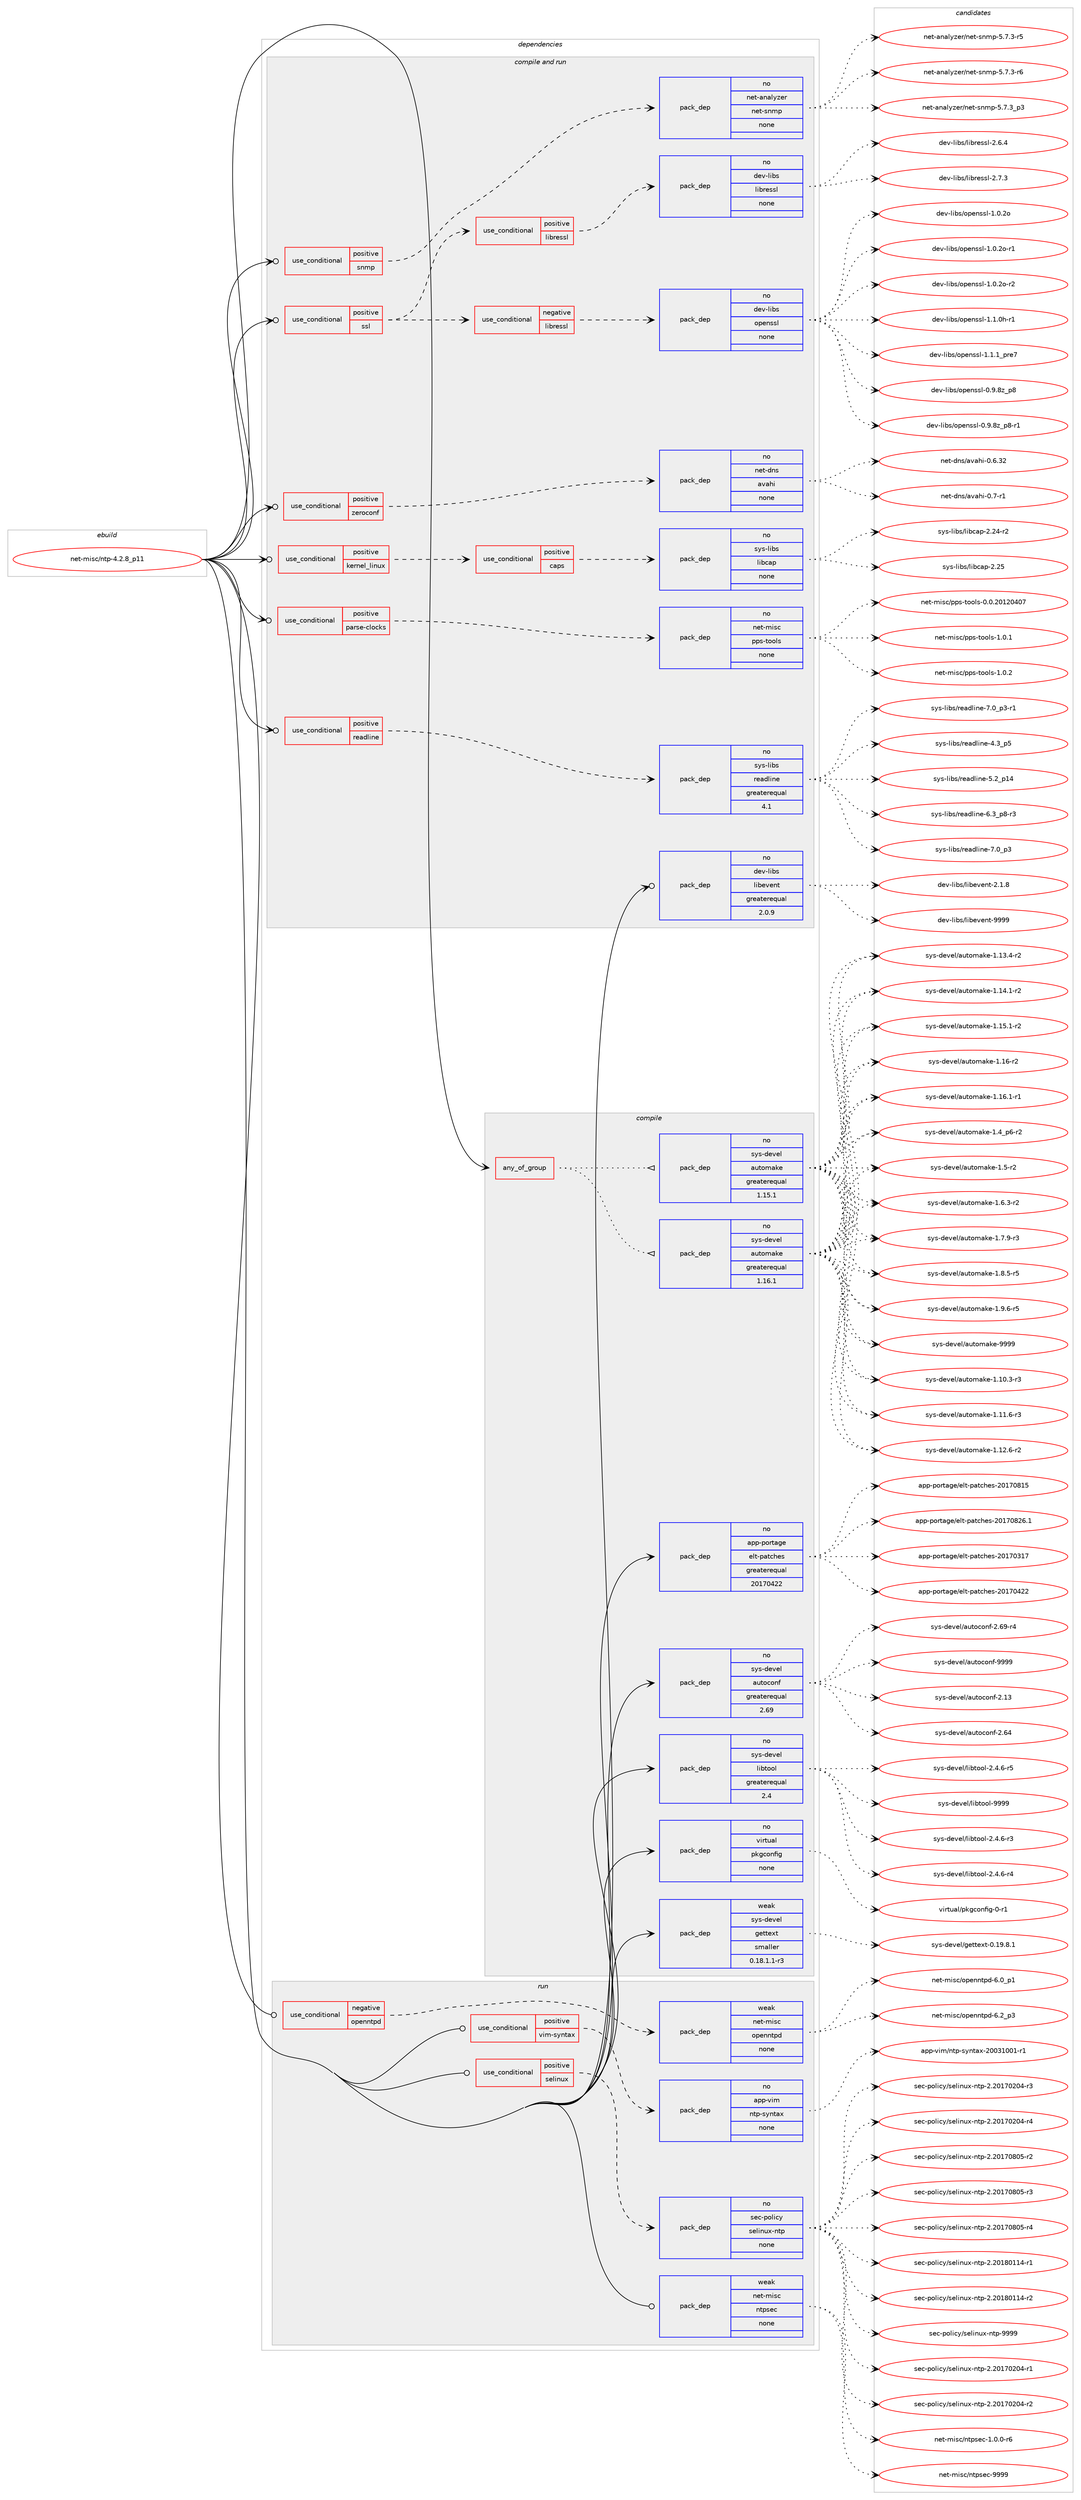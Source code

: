 digraph prolog {

# *************
# Graph options
# *************

newrank=true;
concentrate=true;
compound=true;
graph [rankdir=LR,fontname=Helvetica,fontsize=10,ranksep=1.5];#, ranksep=2.5, nodesep=0.2];
edge  [arrowhead=vee];
node  [fontname=Helvetica,fontsize=10];

# **********
# The ebuild
# **********

subgraph cluster_leftcol {
color=gray;
rank=same;
label=<<i>ebuild</i>>;
id [label="net-misc/ntp-4.2.8_p11", color=red, width=4, href="../net-misc/ntp-4.2.8_p11.svg"];
}

# ****************
# The dependencies
# ****************

subgraph cluster_midcol {
color=gray;
label=<<i>dependencies</i>>;
subgraph cluster_compile {
fillcolor="#eeeeee";
style=filled;
label=<<i>compile</i>>;
subgraph any11 {
dependency625 [label=<<TABLE BORDER="0" CELLBORDER="1" CELLSPACING="0" CELLPADDING="4"><TR><TD CELLPADDING="10">any_of_group</TD></TR></TABLE>>, shape=none, color=red];subgraph pack446 {
dependency626 [label=<<TABLE BORDER="0" CELLBORDER="1" CELLSPACING="0" CELLPADDING="4" WIDTH="220"><TR><TD ROWSPAN="6" CELLPADDING="30">pack_dep</TD></TR><TR><TD WIDTH="110">no</TD></TR><TR><TD>sys-devel</TD></TR><TR><TD>automake</TD></TR><TR><TD>greaterequal</TD></TR><TR><TD>1.16.1</TD></TR></TABLE>>, shape=none, color=blue];
}
dependency625:e -> dependency626:w [weight=20,style="dotted",arrowhead="oinv"];
subgraph pack447 {
dependency627 [label=<<TABLE BORDER="0" CELLBORDER="1" CELLSPACING="0" CELLPADDING="4" WIDTH="220"><TR><TD ROWSPAN="6" CELLPADDING="30">pack_dep</TD></TR><TR><TD WIDTH="110">no</TD></TR><TR><TD>sys-devel</TD></TR><TR><TD>automake</TD></TR><TR><TD>greaterequal</TD></TR><TR><TD>1.15.1</TD></TR></TABLE>>, shape=none, color=blue];
}
dependency625:e -> dependency627:w [weight=20,style="dotted",arrowhead="oinv"];
}
id:e -> dependency625:w [weight=20,style="solid",arrowhead="vee"];
subgraph pack448 {
dependency628 [label=<<TABLE BORDER="0" CELLBORDER="1" CELLSPACING="0" CELLPADDING="4" WIDTH="220"><TR><TD ROWSPAN="6" CELLPADDING="30">pack_dep</TD></TR><TR><TD WIDTH="110">no</TD></TR><TR><TD>app-portage</TD></TR><TR><TD>elt-patches</TD></TR><TR><TD>greaterequal</TD></TR><TR><TD>20170422</TD></TR></TABLE>>, shape=none, color=blue];
}
id:e -> dependency628:w [weight=20,style="solid",arrowhead="vee"];
subgraph pack449 {
dependency629 [label=<<TABLE BORDER="0" CELLBORDER="1" CELLSPACING="0" CELLPADDING="4" WIDTH="220"><TR><TD ROWSPAN="6" CELLPADDING="30">pack_dep</TD></TR><TR><TD WIDTH="110">no</TD></TR><TR><TD>sys-devel</TD></TR><TR><TD>autoconf</TD></TR><TR><TD>greaterequal</TD></TR><TR><TD>2.69</TD></TR></TABLE>>, shape=none, color=blue];
}
id:e -> dependency629:w [weight=20,style="solid",arrowhead="vee"];
subgraph pack450 {
dependency630 [label=<<TABLE BORDER="0" CELLBORDER="1" CELLSPACING="0" CELLPADDING="4" WIDTH="220"><TR><TD ROWSPAN="6" CELLPADDING="30">pack_dep</TD></TR><TR><TD WIDTH="110">no</TD></TR><TR><TD>sys-devel</TD></TR><TR><TD>libtool</TD></TR><TR><TD>greaterequal</TD></TR><TR><TD>2.4</TD></TR></TABLE>>, shape=none, color=blue];
}
id:e -> dependency630:w [weight=20,style="solid",arrowhead="vee"];
subgraph pack451 {
dependency631 [label=<<TABLE BORDER="0" CELLBORDER="1" CELLSPACING="0" CELLPADDING="4" WIDTH="220"><TR><TD ROWSPAN="6" CELLPADDING="30">pack_dep</TD></TR><TR><TD WIDTH="110">no</TD></TR><TR><TD>virtual</TD></TR><TR><TD>pkgconfig</TD></TR><TR><TD>none</TD></TR><TR><TD></TD></TR></TABLE>>, shape=none, color=blue];
}
id:e -> dependency631:w [weight=20,style="solid",arrowhead="vee"];
subgraph pack452 {
dependency632 [label=<<TABLE BORDER="0" CELLBORDER="1" CELLSPACING="0" CELLPADDING="4" WIDTH="220"><TR><TD ROWSPAN="6" CELLPADDING="30">pack_dep</TD></TR><TR><TD WIDTH="110">weak</TD></TR><TR><TD>sys-devel</TD></TR><TR><TD>gettext</TD></TR><TR><TD>smaller</TD></TR><TR><TD>0.18.1.1-r3</TD></TR></TABLE>>, shape=none, color=blue];
}
id:e -> dependency632:w [weight=20,style="solid",arrowhead="vee"];
}
subgraph cluster_compileandrun {
fillcolor="#eeeeee";
style=filled;
label=<<i>compile and run</i>>;
subgraph cond170 {
dependency633 [label=<<TABLE BORDER="0" CELLBORDER="1" CELLSPACING="0" CELLPADDING="4"><TR><TD ROWSPAN="3" CELLPADDING="10">use_conditional</TD></TR><TR><TD>positive</TD></TR><TR><TD>kernel_linux</TD></TR></TABLE>>, shape=none, color=red];
subgraph cond171 {
dependency634 [label=<<TABLE BORDER="0" CELLBORDER="1" CELLSPACING="0" CELLPADDING="4"><TR><TD ROWSPAN="3" CELLPADDING="10">use_conditional</TD></TR><TR><TD>positive</TD></TR><TR><TD>caps</TD></TR></TABLE>>, shape=none, color=red];
subgraph pack453 {
dependency635 [label=<<TABLE BORDER="0" CELLBORDER="1" CELLSPACING="0" CELLPADDING="4" WIDTH="220"><TR><TD ROWSPAN="6" CELLPADDING="30">pack_dep</TD></TR><TR><TD WIDTH="110">no</TD></TR><TR><TD>sys-libs</TD></TR><TR><TD>libcap</TD></TR><TR><TD>none</TD></TR><TR><TD></TD></TR></TABLE>>, shape=none, color=blue];
}
dependency634:e -> dependency635:w [weight=20,style="dashed",arrowhead="vee"];
}
dependency633:e -> dependency634:w [weight=20,style="dashed",arrowhead="vee"];
}
id:e -> dependency633:w [weight=20,style="solid",arrowhead="odotvee"];
subgraph cond172 {
dependency636 [label=<<TABLE BORDER="0" CELLBORDER="1" CELLSPACING="0" CELLPADDING="4"><TR><TD ROWSPAN="3" CELLPADDING="10">use_conditional</TD></TR><TR><TD>positive</TD></TR><TR><TD>parse-clocks</TD></TR></TABLE>>, shape=none, color=red];
subgraph pack454 {
dependency637 [label=<<TABLE BORDER="0" CELLBORDER="1" CELLSPACING="0" CELLPADDING="4" WIDTH="220"><TR><TD ROWSPAN="6" CELLPADDING="30">pack_dep</TD></TR><TR><TD WIDTH="110">no</TD></TR><TR><TD>net-misc</TD></TR><TR><TD>pps-tools</TD></TR><TR><TD>none</TD></TR><TR><TD></TD></TR></TABLE>>, shape=none, color=blue];
}
dependency636:e -> dependency637:w [weight=20,style="dashed",arrowhead="vee"];
}
id:e -> dependency636:w [weight=20,style="solid",arrowhead="odotvee"];
subgraph cond173 {
dependency638 [label=<<TABLE BORDER="0" CELLBORDER="1" CELLSPACING="0" CELLPADDING="4"><TR><TD ROWSPAN="3" CELLPADDING="10">use_conditional</TD></TR><TR><TD>positive</TD></TR><TR><TD>readline</TD></TR></TABLE>>, shape=none, color=red];
subgraph pack455 {
dependency639 [label=<<TABLE BORDER="0" CELLBORDER="1" CELLSPACING="0" CELLPADDING="4" WIDTH="220"><TR><TD ROWSPAN="6" CELLPADDING="30">pack_dep</TD></TR><TR><TD WIDTH="110">no</TD></TR><TR><TD>sys-libs</TD></TR><TR><TD>readline</TD></TR><TR><TD>greaterequal</TD></TR><TR><TD>4.1</TD></TR></TABLE>>, shape=none, color=blue];
}
dependency638:e -> dependency639:w [weight=20,style="dashed",arrowhead="vee"];
}
id:e -> dependency638:w [weight=20,style="solid",arrowhead="odotvee"];
subgraph cond174 {
dependency640 [label=<<TABLE BORDER="0" CELLBORDER="1" CELLSPACING="0" CELLPADDING="4"><TR><TD ROWSPAN="3" CELLPADDING="10">use_conditional</TD></TR><TR><TD>positive</TD></TR><TR><TD>snmp</TD></TR></TABLE>>, shape=none, color=red];
subgraph pack456 {
dependency641 [label=<<TABLE BORDER="0" CELLBORDER="1" CELLSPACING="0" CELLPADDING="4" WIDTH="220"><TR><TD ROWSPAN="6" CELLPADDING="30">pack_dep</TD></TR><TR><TD WIDTH="110">no</TD></TR><TR><TD>net-analyzer</TD></TR><TR><TD>net-snmp</TD></TR><TR><TD>none</TD></TR><TR><TD></TD></TR></TABLE>>, shape=none, color=blue];
}
dependency640:e -> dependency641:w [weight=20,style="dashed",arrowhead="vee"];
}
id:e -> dependency640:w [weight=20,style="solid",arrowhead="odotvee"];
subgraph cond175 {
dependency642 [label=<<TABLE BORDER="0" CELLBORDER="1" CELLSPACING="0" CELLPADDING="4"><TR><TD ROWSPAN="3" CELLPADDING="10">use_conditional</TD></TR><TR><TD>positive</TD></TR><TR><TD>ssl</TD></TR></TABLE>>, shape=none, color=red];
subgraph cond176 {
dependency643 [label=<<TABLE BORDER="0" CELLBORDER="1" CELLSPACING="0" CELLPADDING="4"><TR><TD ROWSPAN="3" CELLPADDING="10">use_conditional</TD></TR><TR><TD>negative</TD></TR><TR><TD>libressl</TD></TR></TABLE>>, shape=none, color=red];
subgraph pack457 {
dependency644 [label=<<TABLE BORDER="0" CELLBORDER="1" CELLSPACING="0" CELLPADDING="4" WIDTH="220"><TR><TD ROWSPAN="6" CELLPADDING="30">pack_dep</TD></TR><TR><TD WIDTH="110">no</TD></TR><TR><TD>dev-libs</TD></TR><TR><TD>openssl</TD></TR><TR><TD>none</TD></TR><TR><TD></TD></TR></TABLE>>, shape=none, color=blue];
}
dependency643:e -> dependency644:w [weight=20,style="dashed",arrowhead="vee"];
}
dependency642:e -> dependency643:w [weight=20,style="dashed",arrowhead="vee"];
subgraph cond177 {
dependency645 [label=<<TABLE BORDER="0" CELLBORDER="1" CELLSPACING="0" CELLPADDING="4"><TR><TD ROWSPAN="3" CELLPADDING="10">use_conditional</TD></TR><TR><TD>positive</TD></TR><TR><TD>libressl</TD></TR></TABLE>>, shape=none, color=red];
subgraph pack458 {
dependency646 [label=<<TABLE BORDER="0" CELLBORDER="1" CELLSPACING="0" CELLPADDING="4" WIDTH="220"><TR><TD ROWSPAN="6" CELLPADDING="30">pack_dep</TD></TR><TR><TD WIDTH="110">no</TD></TR><TR><TD>dev-libs</TD></TR><TR><TD>libressl</TD></TR><TR><TD>none</TD></TR><TR><TD></TD></TR></TABLE>>, shape=none, color=blue];
}
dependency645:e -> dependency646:w [weight=20,style="dashed",arrowhead="vee"];
}
dependency642:e -> dependency645:w [weight=20,style="dashed",arrowhead="vee"];
}
id:e -> dependency642:w [weight=20,style="solid",arrowhead="odotvee"];
subgraph cond178 {
dependency647 [label=<<TABLE BORDER="0" CELLBORDER="1" CELLSPACING="0" CELLPADDING="4"><TR><TD ROWSPAN="3" CELLPADDING="10">use_conditional</TD></TR><TR><TD>positive</TD></TR><TR><TD>zeroconf</TD></TR></TABLE>>, shape=none, color=red];
subgraph pack459 {
dependency648 [label=<<TABLE BORDER="0" CELLBORDER="1" CELLSPACING="0" CELLPADDING="4" WIDTH="220"><TR><TD ROWSPAN="6" CELLPADDING="30">pack_dep</TD></TR><TR><TD WIDTH="110">no</TD></TR><TR><TD>net-dns</TD></TR><TR><TD>avahi</TD></TR><TR><TD>none</TD></TR><TR><TD></TD></TR></TABLE>>, shape=none, color=blue];
}
dependency647:e -> dependency648:w [weight=20,style="dashed",arrowhead="vee"];
}
id:e -> dependency647:w [weight=20,style="solid",arrowhead="odotvee"];
subgraph pack460 {
dependency649 [label=<<TABLE BORDER="0" CELLBORDER="1" CELLSPACING="0" CELLPADDING="4" WIDTH="220"><TR><TD ROWSPAN="6" CELLPADDING="30">pack_dep</TD></TR><TR><TD WIDTH="110">no</TD></TR><TR><TD>dev-libs</TD></TR><TR><TD>libevent</TD></TR><TR><TD>greaterequal</TD></TR><TR><TD>2.0.9</TD></TR></TABLE>>, shape=none, color=blue];
}
id:e -> dependency649:w [weight=20,style="solid",arrowhead="odotvee"];
}
subgraph cluster_run {
fillcolor="#eeeeee";
style=filled;
label=<<i>run</i>>;
subgraph cond179 {
dependency650 [label=<<TABLE BORDER="0" CELLBORDER="1" CELLSPACING="0" CELLPADDING="4"><TR><TD ROWSPAN="3" CELLPADDING="10">use_conditional</TD></TR><TR><TD>negative</TD></TR><TR><TD>openntpd</TD></TR></TABLE>>, shape=none, color=red];
subgraph pack461 {
dependency651 [label=<<TABLE BORDER="0" CELLBORDER="1" CELLSPACING="0" CELLPADDING="4" WIDTH="220"><TR><TD ROWSPAN="6" CELLPADDING="30">pack_dep</TD></TR><TR><TD WIDTH="110">weak</TD></TR><TR><TD>net-misc</TD></TR><TR><TD>openntpd</TD></TR><TR><TD>none</TD></TR><TR><TD></TD></TR></TABLE>>, shape=none, color=blue];
}
dependency650:e -> dependency651:w [weight=20,style="dashed",arrowhead="vee"];
}
id:e -> dependency650:w [weight=20,style="solid",arrowhead="odot"];
subgraph cond180 {
dependency652 [label=<<TABLE BORDER="0" CELLBORDER="1" CELLSPACING="0" CELLPADDING="4"><TR><TD ROWSPAN="3" CELLPADDING="10">use_conditional</TD></TR><TR><TD>positive</TD></TR><TR><TD>selinux</TD></TR></TABLE>>, shape=none, color=red];
subgraph pack462 {
dependency653 [label=<<TABLE BORDER="0" CELLBORDER="1" CELLSPACING="0" CELLPADDING="4" WIDTH="220"><TR><TD ROWSPAN="6" CELLPADDING="30">pack_dep</TD></TR><TR><TD WIDTH="110">no</TD></TR><TR><TD>sec-policy</TD></TR><TR><TD>selinux-ntp</TD></TR><TR><TD>none</TD></TR><TR><TD></TD></TR></TABLE>>, shape=none, color=blue];
}
dependency652:e -> dependency653:w [weight=20,style="dashed",arrowhead="vee"];
}
id:e -> dependency652:w [weight=20,style="solid",arrowhead="odot"];
subgraph cond181 {
dependency654 [label=<<TABLE BORDER="0" CELLBORDER="1" CELLSPACING="0" CELLPADDING="4"><TR><TD ROWSPAN="3" CELLPADDING="10">use_conditional</TD></TR><TR><TD>positive</TD></TR><TR><TD>vim-syntax</TD></TR></TABLE>>, shape=none, color=red];
subgraph pack463 {
dependency655 [label=<<TABLE BORDER="0" CELLBORDER="1" CELLSPACING="0" CELLPADDING="4" WIDTH="220"><TR><TD ROWSPAN="6" CELLPADDING="30">pack_dep</TD></TR><TR><TD WIDTH="110">no</TD></TR><TR><TD>app-vim</TD></TR><TR><TD>ntp-syntax</TD></TR><TR><TD>none</TD></TR><TR><TD></TD></TR></TABLE>>, shape=none, color=blue];
}
dependency654:e -> dependency655:w [weight=20,style="dashed",arrowhead="vee"];
}
id:e -> dependency654:w [weight=20,style="solid",arrowhead="odot"];
subgraph pack464 {
dependency656 [label=<<TABLE BORDER="0" CELLBORDER="1" CELLSPACING="0" CELLPADDING="4" WIDTH="220"><TR><TD ROWSPAN="6" CELLPADDING="30">pack_dep</TD></TR><TR><TD WIDTH="110">weak</TD></TR><TR><TD>net-misc</TD></TR><TR><TD>ntpsec</TD></TR><TR><TD>none</TD></TR><TR><TD></TD></TR></TABLE>>, shape=none, color=blue];
}
id:e -> dependency656:w [weight=20,style="solid",arrowhead="odot"];
}
}

# **************
# The candidates
# **************

subgraph cluster_choices {
rank=same;
color=gray;
label=<<i>candidates</i>>;

subgraph choice446 {
color=black;
nodesep=1;
choice11512111545100101118101108479711711611110997107101454946494846514511451 [label="sys-devel/automake-1.10.3-r3", color=red, width=4,href="../sys-devel/automake-1.10.3-r3.svg"];
choice11512111545100101118101108479711711611110997107101454946494946544511451 [label="sys-devel/automake-1.11.6-r3", color=red, width=4,href="../sys-devel/automake-1.11.6-r3.svg"];
choice11512111545100101118101108479711711611110997107101454946495046544511450 [label="sys-devel/automake-1.12.6-r2", color=red, width=4,href="../sys-devel/automake-1.12.6-r2.svg"];
choice11512111545100101118101108479711711611110997107101454946495146524511450 [label="sys-devel/automake-1.13.4-r2", color=red, width=4,href="../sys-devel/automake-1.13.4-r2.svg"];
choice11512111545100101118101108479711711611110997107101454946495246494511450 [label="sys-devel/automake-1.14.1-r2", color=red, width=4,href="../sys-devel/automake-1.14.1-r2.svg"];
choice11512111545100101118101108479711711611110997107101454946495346494511450 [label="sys-devel/automake-1.15.1-r2", color=red, width=4,href="../sys-devel/automake-1.15.1-r2.svg"];
choice1151211154510010111810110847971171161111099710710145494649544511450 [label="sys-devel/automake-1.16-r2", color=red, width=4,href="../sys-devel/automake-1.16-r2.svg"];
choice11512111545100101118101108479711711611110997107101454946495446494511449 [label="sys-devel/automake-1.16.1-r1", color=red, width=4,href="../sys-devel/automake-1.16.1-r1.svg"];
choice115121115451001011181011084797117116111109971071014549465295112544511450 [label="sys-devel/automake-1.4_p6-r2", color=red, width=4,href="../sys-devel/automake-1.4_p6-r2.svg"];
choice11512111545100101118101108479711711611110997107101454946534511450 [label="sys-devel/automake-1.5-r2", color=red, width=4,href="../sys-devel/automake-1.5-r2.svg"];
choice115121115451001011181011084797117116111109971071014549465446514511450 [label="sys-devel/automake-1.6.3-r2", color=red, width=4,href="../sys-devel/automake-1.6.3-r2.svg"];
choice115121115451001011181011084797117116111109971071014549465546574511451 [label="sys-devel/automake-1.7.9-r3", color=red, width=4,href="../sys-devel/automake-1.7.9-r3.svg"];
choice115121115451001011181011084797117116111109971071014549465646534511453 [label="sys-devel/automake-1.8.5-r5", color=red, width=4,href="../sys-devel/automake-1.8.5-r5.svg"];
choice115121115451001011181011084797117116111109971071014549465746544511453 [label="sys-devel/automake-1.9.6-r5", color=red, width=4,href="../sys-devel/automake-1.9.6-r5.svg"];
choice115121115451001011181011084797117116111109971071014557575757 [label="sys-devel/automake-9999", color=red, width=4,href="../sys-devel/automake-9999.svg"];
dependency626:e -> choice11512111545100101118101108479711711611110997107101454946494846514511451:w [style=dotted,weight="100"];
dependency626:e -> choice11512111545100101118101108479711711611110997107101454946494946544511451:w [style=dotted,weight="100"];
dependency626:e -> choice11512111545100101118101108479711711611110997107101454946495046544511450:w [style=dotted,weight="100"];
dependency626:e -> choice11512111545100101118101108479711711611110997107101454946495146524511450:w [style=dotted,weight="100"];
dependency626:e -> choice11512111545100101118101108479711711611110997107101454946495246494511450:w [style=dotted,weight="100"];
dependency626:e -> choice11512111545100101118101108479711711611110997107101454946495346494511450:w [style=dotted,weight="100"];
dependency626:e -> choice1151211154510010111810110847971171161111099710710145494649544511450:w [style=dotted,weight="100"];
dependency626:e -> choice11512111545100101118101108479711711611110997107101454946495446494511449:w [style=dotted,weight="100"];
dependency626:e -> choice115121115451001011181011084797117116111109971071014549465295112544511450:w [style=dotted,weight="100"];
dependency626:e -> choice11512111545100101118101108479711711611110997107101454946534511450:w [style=dotted,weight="100"];
dependency626:e -> choice115121115451001011181011084797117116111109971071014549465446514511450:w [style=dotted,weight="100"];
dependency626:e -> choice115121115451001011181011084797117116111109971071014549465546574511451:w [style=dotted,weight="100"];
dependency626:e -> choice115121115451001011181011084797117116111109971071014549465646534511453:w [style=dotted,weight="100"];
dependency626:e -> choice115121115451001011181011084797117116111109971071014549465746544511453:w [style=dotted,weight="100"];
dependency626:e -> choice115121115451001011181011084797117116111109971071014557575757:w [style=dotted,weight="100"];
}
subgraph choice447 {
color=black;
nodesep=1;
choice11512111545100101118101108479711711611110997107101454946494846514511451 [label="sys-devel/automake-1.10.3-r3", color=red, width=4,href="../sys-devel/automake-1.10.3-r3.svg"];
choice11512111545100101118101108479711711611110997107101454946494946544511451 [label="sys-devel/automake-1.11.6-r3", color=red, width=4,href="../sys-devel/automake-1.11.6-r3.svg"];
choice11512111545100101118101108479711711611110997107101454946495046544511450 [label="sys-devel/automake-1.12.6-r2", color=red, width=4,href="../sys-devel/automake-1.12.6-r2.svg"];
choice11512111545100101118101108479711711611110997107101454946495146524511450 [label="sys-devel/automake-1.13.4-r2", color=red, width=4,href="../sys-devel/automake-1.13.4-r2.svg"];
choice11512111545100101118101108479711711611110997107101454946495246494511450 [label="sys-devel/automake-1.14.1-r2", color=red, width=4,href="../sys-devel/automake-1.14.1-r2.svg"];
choice11512111545100101118101108479711711611110997107101454946495346494511450 [label="sys-devel/automake-1.15.1-r2", color=red, width=4,href="../sys-devel/automake-1.15.1-r2.svg"];
choice1151211154510010111810110847971171161111099710710145494649544511450 [label="sys-devel/automake-1.16-r2", color=red, width=4,href="../sys-devel/automake-1.16-r2.svg"];
choice11512111545100101118101108479711711611110997107101454946495446494511449 [label="sys-devel/automake-1.16.1-r1", color=red, width=4,href="../sys-devel/automake-1.16.1-r1.svg"];
choice115121115451001011181011084797117116111109971071014549465295112544511450 [label="sys-devel/automake-1.4_p6-r2", color=red, width=4,href="../sys-devel/automake-1.4_p6-r2.svg"];
choice11512111545100101118101108479711711611110997107101454946534511450 [label="sys-devel/automake-1.5-r2", color=red, width=4,href="../sys-devel/automake-1.5-r2.svg"];
choice115121115451001011181011084797117116111109971071014549465446514511450 [label="sys-devel/automake-1.6.3-r2", color=red, width=4,href="../sys-devel/automake-1.6.3-r2.svg"];
choice115121115451001011181011084797117116111109971071014549465546574511451 [label="sys-devel/automake-1.7.9-r3", color=red, width=4,href="../sys-devel/automake-1.7.9-r3.svg"];
choice115121115451001011181011084797117116111109971071014549465646534511453 [label="sys-devel/automake-1.8.5-r5", color=red, width=4,href="../sys-devel/automake-1.8.5-r5.svg"];
choice115121115451001011181011084797117116111109971071014549465746544511453 [label="sys-devel/automake-1.9.6-r5", color=red, width=4,href="../sys-devel/automake-1.9.6-r5.svg"];
choice115121115451001011181011084797117116111109971071014557575757 [label="sys-devel/automake-9999", color=red, width=4,href="../sys-devel/automake-9999.svg"];
dependency627:e -> choice11512111545100101118101108479711711611110997107101454946494846514511451:w [style=dotted,weight="100"];
dependency627:e -> choice11512111545100101118101108479711711611110997107101454946494946544511451:w [style=dotted,weight="100"];
dependency627:e -> choice11512111545100101118101108479711711611110997107101454946495046544511450:w [style=dotted,weight="100"];
dependency627:e -> choice11512111545100101118101108479711711611110997107101454946495146524511450:w [style=dotted,weight="100"];
dependency627:e -> choice11512111545100101118101108479711711611110997107101454946495246494511450:w [style=dotted,weight="100"];
dependency627:e -> choice11512111545100101118101108479711711611110997107101454946495346494511450:w [style=dotted,weight="100"];
dependency627:e -> choice1151211154510010111810110847971171161111099710710145494649544511450:w [style=dotted,weight="100"];
dependency627:e -> choice11512111545100101118101108479711711611110997107101454946495446494511449:w [style=dotted,weight="100"];
dependency627:e -> choice115121115451001011181011084797117116111109971071014549465295112544511450:w [style=dotted,weight="100"];
dependency627:e -> choice11512111545100101118101108479711711611110997107101454946534511450:w [style=dotted,weight="100"];
dependency627:e -> choice115121115451001011181011084797117116111109971071014549465446514511450:w [style=dotted,weight="100"];
dependency627:e -> choice115121115451001011181011084797117116111109971071014549465546574511451:w [style=dotted,weight="100"];
dependency627:e -> choice115121115451001011181011084797117116111109971071014549465646534511453:w [style=dotted,weight="100"];
dependency627:e -> choice115121115451001011181011084797117116111109971071014549465746544511453:w [style=dotted,weight="100"];
dependency627:e -> choice115121115451001011181011084797117116111109971071014557575757:w [style=dotted,weight="100"];
}
subgraph choice448 {
color=black;
nodesep=1;
choice97112112451121111141169710310147101108116451129711699104101115455048495548514955 [label="app-portage/elt-patches-20170317", color=red, width=4,href="../app-portage/elt-patches-20170317.svg"];
choice97112112451121111141169710310147101108116451129711699104101115455048495548525050 [label="app-portage/elt-patches-20170422", color=red, width=4,href="../app-portage/elt-patches-20170422.svg"];
choice97112112451121111141169710310147101108116451129711699104101115455048495548564953 [label="app-portage/elt-patches-20170815", color=red, width=4,href="../app-portage/elt-patches-20170815.svg"];
choice971121124511211111411697103101471011081164511297116991041011154550484955485650544649 [label="app-portage/elt-patches-20170826.1", color=red, width=4,href="../app-portage/elt-patches-20170826.1.svg"];
dependency628:e -> choice97112112451121111141169710310147101108116451129711699104101115455048495548514955:w [style=dotted,weight="100"];
dependency628:e -> choice97112112451121111141169710310147101108116451129711699104101115455048495548525050:w [style=dotted,weight="100"];
dependency628:e -> choice97112112451121111141169710310147101108116451129711699104101115455048495548564953:w [style=dotted,weight="100"];
dependency628:e -> choice971121124511211111411697103101471011081164511297116991041011154550484955485650544649:w [style=dotted,weight="100"];
}
subgraph choice449 {
color=black;
nodesep=1;
choice115121115451001011181011084797117116111991111101024550464951 [label="sys-devel/autoconf-2.13", color=red, width=4,href="../sys-devel/autoconf-2.13.svg"];
choice115121115451001011181011084797117116111991111101024550465452 [label="sys-devel/autoconf-2.64", color=red, width=4,href="../sys-devel/autoconf-2.64.svg"];
choice1151211154510010111810110847971171161119911111010245504654574511452 [label="sys-devel/autoconf-2.69-r4", color=red, width=4,href="../sys-devel/autoconf-2.69-r4.svg"];
choice115121115451001011181011084797117116111991111101024557575757 [label="sys-devel/autoconf-9999", color=red, width=4,href="../sys-devel/autoconf-9999.svg"];
dependency629:e -> choice115121115451001011181011084797117116111991111101024550464951:w [style=dotted,weight="100"];
dependency629:e -> choice115121115451001011181011084797117116111991111101024550465452:w [style=dotted,weight="100"];
dependency629:e -> choice1151211154510010111810110847971171161119911111010245504654574511452:w [style=dotted,weight="100"];
dependency629:e -> choice115121115451001011181011084797117116111991111101024557575757:w [style=dotted,weight="100"];
}
subgraph choice450 {
color=black;
nodesep=1;
choice1151211154510010111810110847108105981161111111084550465246544511451 [label="sys-devel/libtool-2.4.6-r3", color=red, width=4,href="../sys-devel/libtool-2.4.6-r3.svg"];
choice1151211154510010111810110847108105981161111111084550465246544511452 [label="sys-devel/libtool-2.4.6-r4", color=red, width=4,href="../sys-devel/libtool-2.4.6-r4.svg"];
choice1151211154510010111810110847108105981161111111084550465246544511453 [label="sys-devel/libtool-2.4.6-r5", color=red, width=4,href="../sys-devel/libtool-2.4.6-r5.svg"];
choice1151211154510010111810110847108105981161111111084557575757 [label="sys-devel/libtool-9999", color=red, width=4,href="../sys-devel/libtool-9999.svg"];
dependency630:e -> choice1151211154510010111810110847108105981161111111084550465246544511451:w [style=dotted,weight="100"];
dependency630:e -> choice1151211154510010111810110847108105981161111111084550465246544511452:w [style=dotted,weight="100"];
dependency630:e -> choice1151211154510010111810110847108105981161111111084550465246544511453:w [style=dotted,weight="100"];
dependency630:e -> choice1151211154510010111810110847108105981161111111084557575757:w [style=dotted,weight="100"];
}
subgraph choice451 {
color=black;
nodesep=1;
choice11810511411611797108471121071039911111010210510345484511449 [label="virtual/pkgconfig-0-r1", color=red, width=4,href="../virtual/pkgconfig-0-r1.svg"];
dependency631:e -> choice11810511411611797108471121071039911111010210510345484511449:w [style=dotted,weight="100"];
}
subgraph choice452 {
color=black;
nodesep=1;
choice1151211154510010111810110847103101116116101120116454846495746564649 [label="sys-devel/gettext-0.19.8.1", color=red, width=4,href="../sys-devel/gettext-0.19.8.1.svg"];
dependency632:e -> choice1151211154510010111810110847103101116116101120116454846495746564649:w [style=dotted,weight="100"];
}
subgraph choice453 {
color=black;
nodesep=1;
choice11512111545108105981154710810598999711245504650524511450 [label="sys-libs/libcap-2.24-r2", color=red, width=4,href="../sys-libs/libcap-2.24-r2.svg"];
choice1151211154510810598115471081059899971124550465053 [label="sys-libs/libcap-2.25", color=red, width=4,href="../sys-libs/libcap-2.25.svg"];
dependency635:e -> choice11512111545108105981154710810598999711245504650524511450:w [style=dotted,weight="100"];
dependency635:e -> choice1151211154510810598115471081059899971124550465053:w [style=dotted,weight="100"];
}
subgraph choice454 {
color=black;
nodesep=1;
choice1101011164510910511599471121121154511611111110811545484648465048495048524855 [label="net-misc/pps-tools-0.0.20120407", color=red, width=4,href="../net-misc/pps-tools-0.0.20120407.svg"];
choice11010111645109105115994711211211545116111111108115454946484649 [label="net-misc/pps-tools-1.0.1", color=red, width=4,href="../net-misc/pps-tools-1.0.1.svg"];
choice11010111645109105115994711211211545116111111108115454946484650 [label="net-misc/pps-tools-1.0.2", color=red, width=4,href="../net-misc/pps-tools-1.0.2.svg"];
dependency637:e -> choice1101011164510910511599471121121154511611111110811545484648465048495048524855:w [style=dotted,weight="100"];
dependency637:e -> choice11010111645109105115994711211211545116111111108115454946484649:w [style=dotted,weight="100"];
dependency637:e -> choice11010111645109105115994711211211545116111111108115454946484650:w [style=dotted,weight="100"];
}
subgraph choice455 {
color=black;
nodesep=1;
choice11512111545108105981154711410197100108105110101455246519511253 [label="sys-libs/readline-4.3_p5", color=red, width=4,href="../sys-libs/readline-4.3_p5.svg"];
choice1151211154510810598115471141019710010810511010145534650951124952 [label="sys-libs/readline-5.2_p14", color=red, width=4,href="../sys-libs/readline-5.2_p14.svg"];
choice115121115451081059811547114101971001081051101014554465195112564511451 [label="sys-libs/readline-6.3_p8-r3", color=red, width=4,href="../sys-libs/readline-6.3_p8-r3.svg"];
choice11512111545108105981154711410197100108105110101455546489511251 [label="sys-libs/readline-7.0_p3", color=red, width=4,href="../sys-libs/readline-7.0_p3.svg"];
choice115121115451081059811547114101971001081051101014555464895112514511449 [label="sys-libs/readline-7.0_p3-r1", color=red, width=4,href="../sys-libs/readline-7.0_p3-r1.svg"];
dependency639:e -> choice11512111545108105981154711410197100108105110101455246519511253:w [style=dotted,weight="100"];
dependency639:e -> choice1151211154510810598115471141019710010810511010145534650951124952:w [style=dotted,weight="100"];
dependency639:e -> choice115121115451081059811547114101971001081051101014554465195112564511451:w [style=dotted,weight="100"];
dependency639:e -> choice11512111545108105981154711410197100108105110101455546489511251:w [style=dotted,weight="100"];
dependency639:e -> choice115121115451081059811547114101971001081051101014555464895112514511449:w [style=dotted,weight="100"];
}
subgraph choice456 {
color=black;
nodesep=1;
choice11010111645971109710812112210111447110101116451151101091124553465546514511453 [label="net-analyzer/net-snmp-5.7.3-r5", color=red, width=4,href="../net-analyzer/net-snmp-5.7.3-r5.svg"];
choice11010111645971109710812112210111447110101116451151101091124553465546514511454 [label="net-analyzer/net-snmp-5.7.3-r6", color=red, width=4,href="../net-analyzer/net-snmp-5.7.3-r6.svg"];
choice11010111645971109710812112210111447110101116451151101091124553465546519511251 [label="net-analyzer/net-snmp-5.7.3_p3", color=red, width=4,href="../net-analyzer/net-snmp-5.7.3_p3.svg"];
dependency641:e -> choice11010111645971109710812112210111447110101116451151101091124553465546514511453:w [style=dotted,weight="100"];
dependency641:e -> choice11010111645971109710812112210111447110101116451151101091124553465546514511454:w [style=dotted,weight="100"];
dependency641:e -> choice11010111645971109710812112210111447110101116451151101091124553465546519511251:w [style=dotted,weight="100"];
}
subgraph choice457 {
color=black;
nodesep=1;
choice1001011184510810598115471111121011101151151084548465746561229511256 [label="dev-libs/openssl-0.9.8z_p8", color=red, width=4,href="../dev-libs/openssl-0.9.8z_p8.svg"];
choice10010111845108105981154711111210111011511510845484657465612295112564511449 [label="dev-libs/openssl-0.9.8z_p8-r1", color=red, width=4,href="../dev-libs/openssl-0.9.8z_p8-r1.svg"];
choice100101118451081059811547111112101110115115108454946484650111 [label="dev-libs/openssl-1.0.2o", color=red, width=4,href="../dev-libs/openssl-1.0.2o.svg"];
choice1001011184510810598115471111121011101151151084549464846501114511449 [label="dev-libs/openssl-1.0.2o-r1", color=red, width=4,href="../dev-libs/openssl-1.0.2o-r1.svg"];
choice1001011184510810598115471111121011101151151084549464846501114511450 [label="dev-libs/openssl-1.0.2o-r2", color=red, width=4,href="../dev-libs/openssl-1.0.2o-r2.svg"];
choice1001011184510810598115471111121011101151151084549464946481044511449 [label="dev-libs/openssl-1.1.0h-r1", color=red, width=4,href="../dev-libs/openssl-1.1.0h-r1.svg"];
choice1001011184510810598115471111121011101151151084549464946499511211410155 [label="dev-libs/openssl-1.1.1_pre7", color=red, width=4,href="../dev-libs/openssl-1.1.1_pre7.svg"];
dependency644:e -> choice1001011184510810598115471111121011101151151084548465746561229511256:w [style=dotted,weight="100"];
dependency644:e -> choice10010111845108105981154711111210111011511510845484657465612295112564511449:w [style=dotted,weight="100"];
dependency644:e -> choice100101118451081059811547111112101110115115108454946484650111:w [style=dotted,weight="100"];
dependency644:e -> choice1001011184510810598115471111121011101151151084549464846501114511449:w [style=dotted,weight="100"];
dependency644:e -> choice1001011184510810598115471111121011101151151084549464846501114511450:w [style=dotted,weight="100"];
dependency644:e -> choice1001011184510810598115471111121011101151151084549464946481044511449:w [style=dotted,weight="100"];
dependency644:e -> choice1001011184510810598115471111121011101151151084549464946499511211410155:w [style=dotted,weight="100"];
}
subgraph choice458 {
color=black;
nodesep=1;
choice10010111845108105981154710810598114101115115108455046544652 [label="dev-libs/libressl-2.6.4", color=red, width=4,href="../dev-libs/libressl-2.6.4.svg"];
choice10010111845108105981154710810598114101115115108455046554651 [label="dev-libs/libressl-2.7.3", color=red, width=4,href="../dev-libs/libressl-2.7.3.svg"];
dependency646:e -> choice10010111845108105981154710810598114101115115108455046544652:w [style=dotted,weight="100"];
dependency646:e -> choice10010111845108105981154710810598114101115115108455046554651:w [style=dotted,weight="100"];
}
subgraph choice459 {
color=black;
nodesep=1;
choice1101011164510011011547971189710410545484654465150 [label="net-dns/avahi-0.6.32", color=red, width=4,href="../net-dns/avahi-0.6.32.svg"];
choice11010111645100110115479711897104105454846554511449 [label="net-dns/avahi-0.7-r1", color=red, width=4,href="../net-dns/avahi-0.7-r1.svg"];
dependency648:e -> choice1101011164510011011547971189710410545484654465150:w [style=dotted,weight="100"];
dependency648:e -> choice11010111645100110115479711897104105454846554511449:w [style=dotted,weight="100"];
}
subgraph choice460 {
color=black;
nodesep=1;
choice10010111845108105981154710810598101118101110116455046494656 [label="dev-libs/libevent-2.1.8", color=red, width=4,href="../dev-libs/libevent-2.1.8.svg"];
choice100101118451081059811547108105981011181011101164557575757 [label="dev-libs/libevent-9999", color=red, width=4,href="../dev-libs/libevent-9999.svg"];
dependency649:e -> choice10010111845108105981154710810598101118101110116455046494656:w [style=dotted,weight="100"];
dependency649:e -> choice100101118451081059811547108105981011181011101164557575757:w [style=dotted,weight="100"];
}
subgraph choice461 {
color=black;
nodesep=1;
choice110101116451091051159947111112101110110116112100455446489511249 [label="net-misc/openntpd-6.0_p1", color=red, width=4,href="../net-misc/openntpd-6.0_p1.svg"];
choice110101116451091051159947111112101110110116112100455446509511251 [label="net-misc/openntpd-6.2_p3", color=red, width=4,href="../net-misc/openntpd-6.2_p3.svg"];
dependency651:e -> choice110101116451091051159947111112101110110116112100455446489511249:w [style=dotted,weight="100"];
dependency651:e -> choice110101116451091051159947111112101110110116112100455446509511251:w [style=dotted,weight="100"];
}
subgraph choice462 {
color=black;
nodesep=1;
choice115101994511211110810599121471151011081051101171204511011611245504650484955485048524511449 [label="sec-policy/selinux-ntp-2.20170204-r1", color=red, width=4,href="../sec-policy/selinux-ntp-2.20170204-r1.svg"];
choice115101994511211110810599121471151011081051101171204511011611245504650484955485048524511450 [label="sec-policy/selinux-ntp-2.20170204-r2", color=red, width=4,href="../sec-policy/selinux-ntp-2.20170204-r2.svg"];
choice115101994511211110810599121471151011081051101171204511011611245504650484955485048524511451 [label="sec-policy/selinux-ntp-2.20170204-r3", color=red, width=4,href="../sec-policy/selinux-ntp-2.20170204-r3.svg"];
choice115101994511211110810599121471151011081051101171204511011611245504650484955485048524511452 [label="sec-policy/selinux-ntp-2.20170204-r4", color=red, width=4,href="../sec-policy/selinux-ntp-2.20170204-r4.svg"];
choice115101994511211110810599121471151011081051101171204511011611245504650484955485648534511450 [label="sec-policy/selinux-ntp-2.20170805-r2", color=red, width=4,href="../sec-policy/selinux-ntp-2.20170805-r2.svg"];
choice115101994511211110810599121471151011081051101171204511011611245504650484955485648534511451 [label="sec-policy/selinux-ntp-2.20170805-r3", color=red, width=4,href="../sec-policy/selinux-ntp-2.20170805-r3.svg"];
choice115101994511211110810599121471151011081051101171204511011611245504650484955485648534511452 [label="sec-policy/selinux-ntp-2.20170805-r4", color=red, width=4,href="../sec-policy/selinux-ntp-2.20170805-r4.svg"];
choice115101994511211110810599121471151011081051101171204511011611245504650484956484949524511449 [label="sec-policy/selinux-ntp-2.20180114-r1", color=red, width=4,href="../sec-policy/selinux-ntp-2.20180114-r1.svg"];
choice115101994511211110810599121471151011081051101171204511011611245504650484956484949524511450 [label="sec-policy/selinux-ntp-2.20180114-r2", color=red, width=4,href="../sec-policy/selinux-ntp-2.20180114-r2.svg"];
choice11510199451121111081059912147115101108105110117120451101161124557575757 [label="sec-policy/selinux-ntp-9999", color=red, width=4,href="../sec-policy/selinux-ntp-9999.svg"];
dependency653:e -> choice115101994511211110810599121471151011081051101171204511011611245504650484955485048524511449:w [style=dotted,weight="100"];
dependency653:e -> choice115101994511211110810599121471151011081051101171204511011611245504650484955485048524511450:w [style=dotted,weight="100"];
dependency653:e -> choice115101994511211110810599121471151011081051101171204511011611245504650484955485048524511451:w [style=dotted,weight="100"];
dependency653:e -> choice115101994511211110810599121471151011081051101171204511011611245504650484955485048524511452:w [style=dotted,weight="100"];
dependency653:e -> choice115101994511211110810599121471151011081051101171204511011611245504650484955485648534511450:w [style=dotted,weight="100"];
dependency653:e -> choice115101994511211110810599121471151011081051101171204511011611245504650484955485648534511451:w [style=dotted,weight="100"];
dependency653:e -> choice115101994511211110810599121471151011081051101171204511011611245504650484955485648534511452:w [style=dotted,weight="100"];
dependency653:e -> choice115101994511211110810599121471151011081051101171204511011611245504650484956484949524511449:w [style=dotted,weight="100"];
dependency653:e -> choice115101994511211110810599121471151011081051101171204511011611245504650484956484949524511450:w [style=dotted,weight="100"];
dependency653:e -> choice11510199451121111081059912147115101108105110117120451101161124557575757:w [style=dotted,weight="100"];
}
subgraph choice463 {
color=black;
nodesep=1;
choice97112112451181051094711011611245115121110116971204550484851494848494511449 [label="app-vim/ntp-syntax-20031001-r1", color=red, width=4,href="../app-vim/ntp-syntax-20031001-r1.svg"];
dependency655:e -> choice97112112451181051094711011611245115121110116971204550484851494848494511449:w [style=dotted,weight="100"];
}
subgraph choice464 {
color=black;
nodesep=1;
choice110101116451091051159947110116112115101994549464846484511454 [label="net-misc/ntpsec-1.0.0-r6", color=red, width=4,href="../net-misc/ntpsec-1.0.0-r6.svg"];
choice110101116451091051159947110116112115101994557575757 [label="net-misc/ntpsec-9999", color=red, width=4,href="../net-misc/ntpsec-9999.svg"];
dependency656:e -> choice110101116451091051159947110116112115101994549464846484511454:w [style=dotted,weight="100"];
dependency656:e -> choice110101116451091051159947110116112115101994557575757:w [style=dotted,weight="100"];
}
}

}
